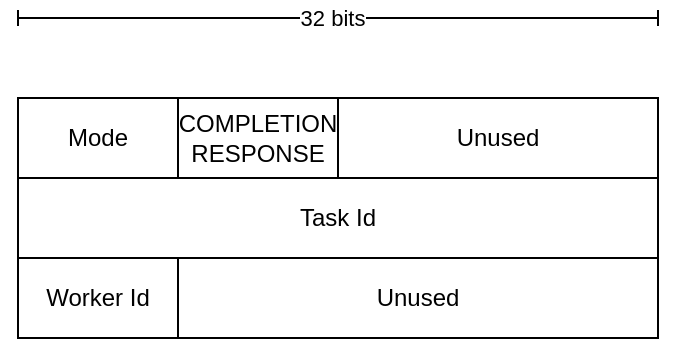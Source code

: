<mxfile version="24.2.5" type="device">
  <diagram name="Page-1" id="nIZeUvzdUxajLwfs4vlB">
    <mxGraphModel dx="1434" dy="762" grid="1" gridSize="10" guides="1" tooltips="1" connect="1" arrows="1" fold="1" page="1" pageScale="1" pageWidth="850" pageHeight="1100" math="0" shadow="0">
      <root>
        <mxCell id="0" />
        <mxCell id="1" parent="0" />
        <mxCell id="UdDGJFr2nh46x9bYxFf4-2" value="" style="endArrow=baseDash;html=1;rounded=0;startArrow=baseDash;startFill=0;endFill=0;" parent="1" edge="1">
          <mxGeometry width="50" height="50" relative="1" as="geometry">
            <mxPoint x="200" y="80" as="sourcePoint" />
            <mxPoint x="520" y="80" as="targetPoint" />
          </mxGeometry>
        </mxCell>
        <mxCell id="UdDGJFr2nh46x9bYxFf4-3" value="32 bits" style="edgeLabel;html=1;align=center;verticalAlign=middle;resizable=0;points=[];" parent="UdDGJFr2nh46x9bYxFf4-2" vertex="1" connectable="0">
          <mxGeometry x="-0.022" relative="1" as="geometry">
            <mxPoint as="offset" />
          </mxGeometry>
        </mxCell>
        <mxCell id="UdDGJFr2nh46x9bYxFf4-4" value="Mode" style="rounded=0;whiteSpace=wrap;html=1;" parent="1" vertex="1">
          <mxGeometry x="200" y="120" width="80" height="40" as="geometry" />
        </mxCell>
        <mxCell id="UdDGJFr2nh46x9bYxFf4-5" value="COMPLETION&lt;div&gt;RESPONSE&lt;/div&gt;" style="rounded=0;whiteSpace=wrap;html=1;" parent="1" vertex="1">
          <mxGeometry x="280" y="120" width="80" height="40" as="geometry" />
        </mxCell>
        <mxCell id="UdDGJFr2nh46x9bYxFf4-6" value="Unused" style="rounded=0;whiteSpace=wrap;html=1;" parent="1" vertex="1">
          <mxGeometry x="360" y="120" width="160" height="40" as="geometry" />
        </mxCell>
        <mxCell id="UdDGJFr2nh46x9bYxFf4-7" value="Task Id" style="rounded=0;whiteSpace=wrap;html=1;" parent="1" vertex="1">
          <mxGeometry x="200" y="160" width="320" height="40" as="geometry" />
        </mxCell>
        <mxCell id="WkPFdqOhiEF_zthmGEpv-1" value="Worker Id" style="rounded=0;whiteSpace=wrap;html=1;" vertex="1" parent="1">
          <mxGeometry x="200" y="200" width="80" height="40" as="geometry" />
        </mxCell>
        <mxCell id="WkPFdqOhiEF_zthmGEpv-2" value="Unused" style="rounded=0;whiteSpace=wrap;html=1;" vertex="1" parent="1">
          <mxGeometry x="280" y="200" width="240" height="40" as="geometry" />
        </mxCell>
      </root>
    </mxGraphModel>
  </diagram>
</mxfile>
